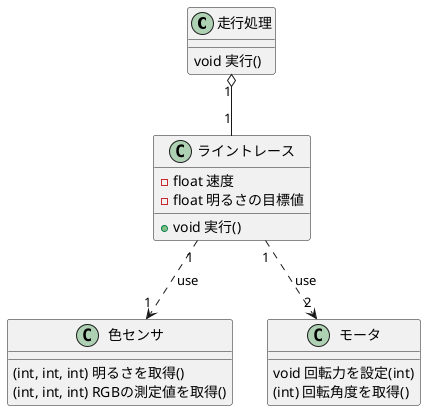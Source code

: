 @startuml
走行処理  "1" o-- "1" ライントレース
ライントレース  "1" ..> "1" 色センサ:use
ライントレース  "1" ..> "2" モータ:use
class 色センサ{
    (int, int, int) 明るさを取得()
    (int, int, int) RGBの測定値を取得()
}

class モータ{
    void 回転力を設定(int)
    (int) 回転角度を取得()
}

class ライントレース{
    + void 実行()
    - float 速度
    - float 明るさの目標値
}

class 走行処理{
    void 実行()
}
@enduml 